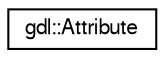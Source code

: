 digraph "Graphical Class Hierarchy"
{
  edge [fontname="FreeSans",fontsize="10",labelfontname="FreeSans",labelfontsize="10"];
  node [fontname="FreeSans",fontsize="10",shape=record];
  rankdir="LR";
  Node1 [label="gdl::Attribute",height=0.2,width=0.4,color="black", fillcolor="white", style="filled",URL="$db/dde/structgdl_1_1_attribute.html"];
}
